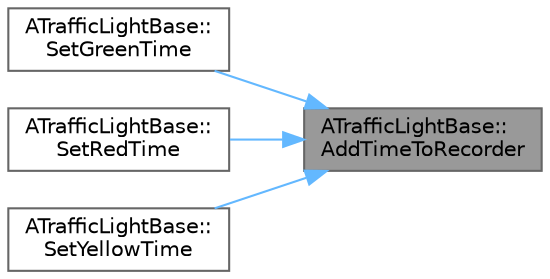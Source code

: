 digraph "ATrafficLightBase::AddTimeToRecorder"
{
 // INTERACTIVE_SVG=YES
 // LATEX_PDF_SIZE
  bgcolor="transparent";
  edge [fontname=Helvetica,fontsize=10,labelfontname=Helvetica,labelfontsize=10];
  node [fontname=Helvetica,fontsize=10,shape=box,height=0.2,width=0.4];
  rankdir="RL";
  Node1 [id="Node000001",label="ATrafficLightBase::\lAddTimeToRecorder",height=0.2,width=0.4,color="gray40", fillcolor="grey60", style="filled", fontcolor="black",tooltip=" "];
  Node1 -> Node2 [id="edge1_Node000001_Node000002",dir="back",color="steelblue1",style="solid",tooltip=" "];
  Node2 [id="Node000002",label="ATrafficLightBase::\lSetGreenTime",height=0.2,width=0.4,color="grey40", fillcolor="white", style="filled",URL="$d2/d23/classATrafficLightBase.html#a206a26b4e94cae1f78d980956aa30b63",tooltip=" "];
  Node1 -> Node3 [id="edge2_Node000001_Node000003",dir="back",color="steelblue1",style="solid",tooltip=" "];
  Node3 [id="Node000003",label="ATrafficLightBase::\lSetRedTime",height=0.2,width=0.4,color="grey40", fillcolor="white", style="filled",URL="$d2/d23/classATrafficLightBase.html#a2e9bf395dc79771a44894ca2a707a20e",tooltip=" "];
  Node1 -> Node4 [id="edge3_Node000001_Node000004",dir="back",color="steelblue1",style="solid",tooltip=" "];
  Node4 [id="Node000004",label="ATrafficLightBase::\lSetYellowTime",height=0.2,width=0.4,color="grey40", fillcolor="white", style="filled",URL="$d2/d23/classATrafficLightBase.html#a8972cbc12685d90117a42884cbfe7dbf",tooltip=" "];
}
